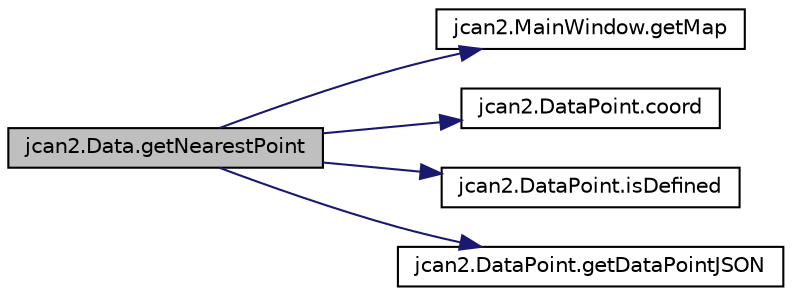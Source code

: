 digraph "jcan2.Data.getNearestPoint"
{
  edge [fontname="Helvetica",fontsize="10",labelfontname="Helvetica",labelfontsize="10"];
  node [fontname="Helvetica",fontsize="10",shape=record];
  rankdir="LR";
  Node1 [label="jcan2.Data.getNearestPoint",height=0.2,width=0.4,color="black", fillcolor="grey75", style="filled", fontcolor="black"];
  Node1 -> Node2 [color="midnightblue",fontsize="10",style="solid",fontname="Helvetica"];
  Node2 [label="jcan2.MainWindow.getMap",height=0.2,width=0.4,color="black", fillcolor="white", style="filled",URL="$classjcan2_1_1_main_window.html#a908cd7e289a6d50826c205c508d7b2d4"];
  Node1 -> Node3 [color="midnightblue",fontsize="10",style="solid",fontname="Helvetica"];
  Node3 [label="jcan2.DataPoint.coord",height=0.2,width=0.4,color="black", fillcolor="white", style="filled",URL="$classjcan2_1_1_data_point.html#aaaaddaa75c9f145937a5f4cd1f1ef149"];
  Node1 -> Node4 [color="midnightblue",fontsize="10",style="solid",fontname="Helvetica"];
  Node4 [label="jcan2.DataPoint.isDefined",height=0.2,width=0.4,color="black", fillcolor="white", style="filled",URL="$classjcan2_1_1_data_point.html#a80eaa2ed92598d0bff5a1504566b4925"];
  Node1 -> Node5 [color="midnightblue",fontsize="10",style="solid",fontname="Helvetica"];
  Node5 [label="jcan2.DataPoint.getDataPointJSON",height=0.2,width=0.4,color="black", fillcolor="white", style="filled",URL="$classjcan2_1_1_data_point.html#a6533f6ff0949652b20df717d0efb88e1"];
}

